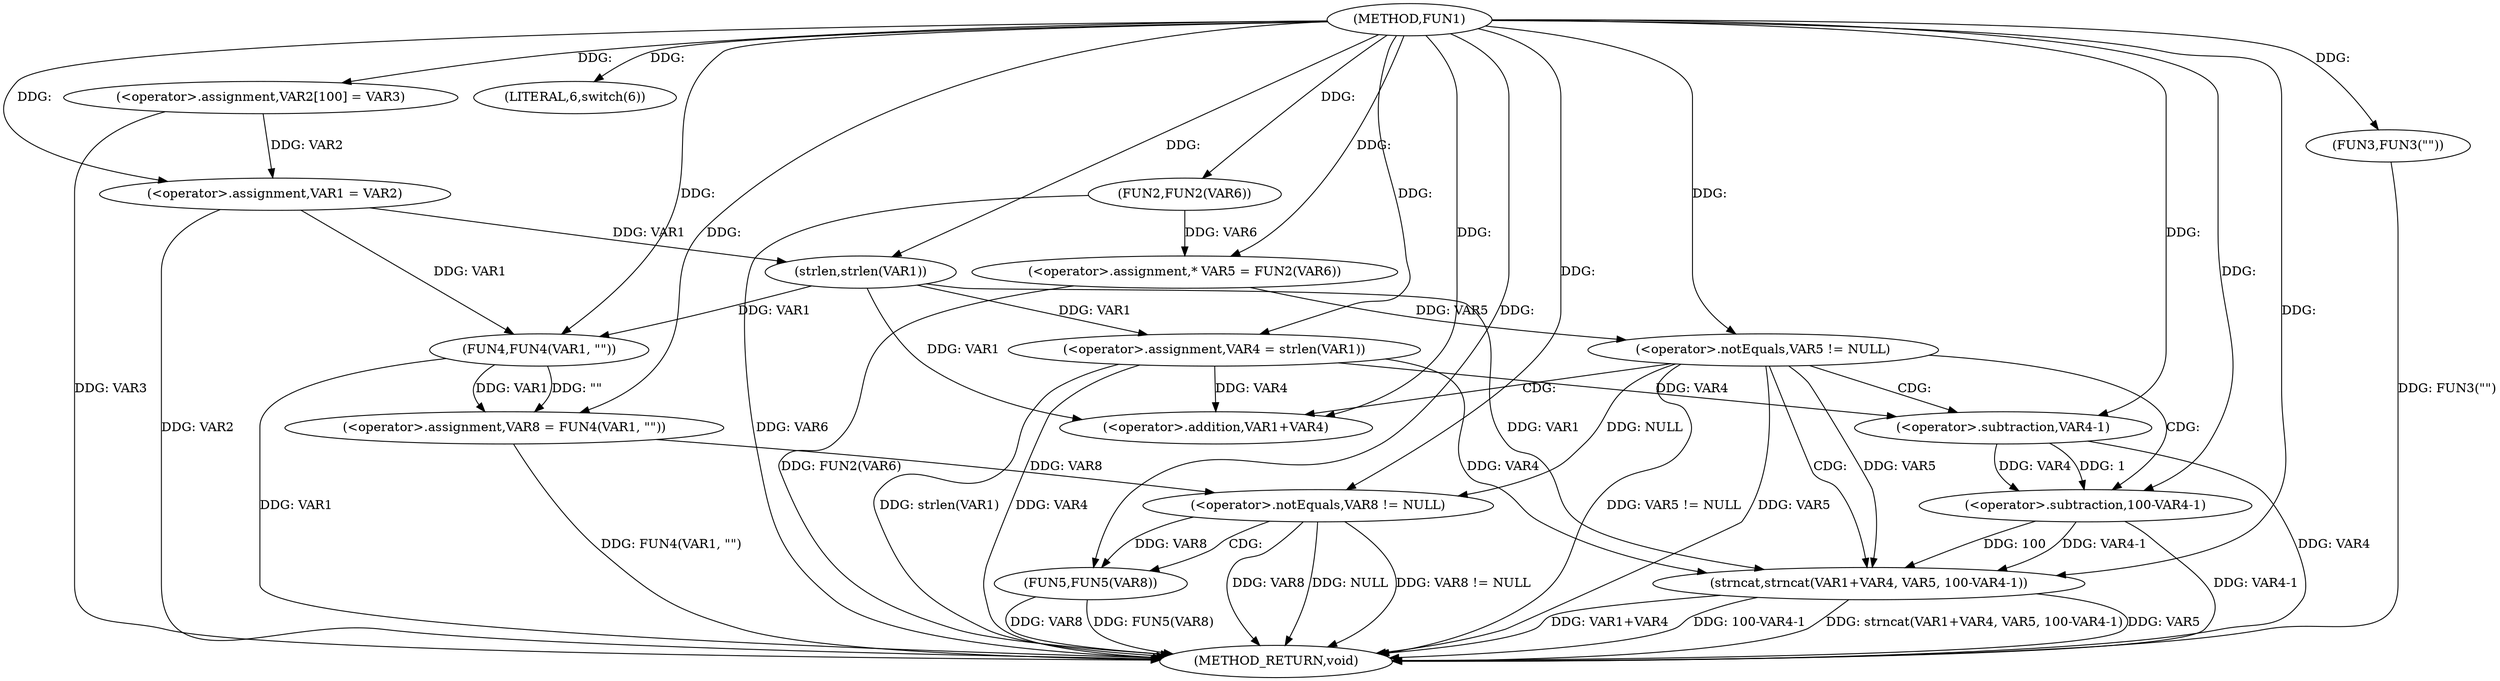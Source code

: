 digraph FUN1 {  
"1000100" [label = "(METHOD,FUN1)" ]
"1000159" [label = "(METHOD_RETURN,void)" ]
"1000104" [label = "(<operator>.assignment,VAR2[100] = VAR3)" ]
"1000107" [label = "(<operator>.assignment,VAR1 = VAR2)" ]
"1000111" [label = "(LITERAL,6,switch(6))" ]
"1000116" [label = "(<operator>.assignment,VAR4 = strlen(VAR1))" ]
"1000118" [label = "(strlen,strlen(VAR1))" ]
"1000121" [label = "(<operator>.assignment,* VAR5 = FUN2(VAR6))" ]
"1000123" [label = "(FUN2,FUN2(VAR6))" ]
"1000126" [label = "(<operator>.notEquals,VAR5 != NULL)" ]
"1000130" [label = "(strncat,strncat(VAR1+VAR4, VAR5, 100-VAR4-1))" ]
"1000131" [label = "(<operator>.addition,VAR1+VAR4)" ]
"1000135" [label = "(<operator>.subtraction,100-VAR4-1)" ]
"1000137" [label = "(<operator>.subtraction,VAR4-1)" ]
"1000142" [label = "(FUN3,FUN3(\"\"))" ]
"1000147" [label = "(<operator>.assignment,VAR8 = FUN4(VAR1, \"\"))" ]
"1000149" [label = "(FUN4,FUN4(VAR1, \"\"))" ]
"1000153" [label = "(<operator>.notEquals,VAR8 != NULL)" ]
"1000157" [label = "(FUN5,FUN5(VAR8))" ]
  "1000116" -> "1000159"  [ label = "DDG: VAR4"] 
  "1000142" -> "1000159"  [ label = "DDG: FUN3(\"\")"] 
  "1000157" -> "1000159"  [ label = "DDG: FUN5(VAR8)"] 
  "1000121" -> "1000159"  [ label = "DDG: FUN2(VAR6)"] 
  "1000147" -> "1000159"  [ label = "DDG: FUN4(VAR1, \"\")"] 
  "1000116" -> "1000159"  [ label = "DDG: strlen(VAR1)"] 
  "1000153" -> "1000159"  [ label = "DDG: VAR8"] 
  "1000130" -> "1000159"  [ label = "DDG: 100-VAR4-1"] 
  "1000149" -> "1000159"  [ label = "DDG: VAR1"] 
  "1000137" -> "1000159"  [ label = "DDG: VAR4"] 
  "1000130" -> "1000159"  [ label = "DDG: strncat(VAR1+VAR4, VAR5, 100-VAR4-1)"] 
  "1000126" -> "1000159"  [ label = "DDG: VAR5 != NULL"] 
  "1000153" -> "1000159"  [ label = "DDG: NULL"] 
  "1000157" -> "1000159"  [ label = "DDG: VAR8"] 
  "1000130" -> "1000159"  [ label = "DDG: VAR5"] 
  "1000126" -> "1000159"  [ label = "DDG: VAR5"] 
  "1000153" -> "1000159"  [ label = "DDG: VAR8 != NULL"] 
  "1000135" -> "1000159"  [ label = "DDG: VAR4-1"] 
  "1000104" -> "1000159"  [ label = "DDG: VAR3"] 
  "1000107" -> "1000159"  [ label = "DDG: VAR2"] 
  "1000130" -> "1000159"  [ label = "DDG: VAR1+VAR4"] 
  "1000123" -> "1000159"  [ label = "DDG: VAR6"] 
  "1000100" -> "1000104"  [ label = "DDG: "] 
  "1000104" -> "1000107"  [ label = "DDG: VAR2"] 
  "1000100" -> "1000107"  [ label = "DDG: "] 
  "1000100" -> "1000111"  [ label = "DDG: "] 
  "1000118" -> "1000116"  [ label = "DDG: VAR1"] 
  "1000100" -> "1000116"  [ label = "DDG: "] 
  "1000107" -> "1000118"  [ label = "DDG: VAR1"] 
  "1000100" -> "1000118"  [ label = "DDG: "] 
  "1000123" -> "1000121"  [ label = "DDG: VAR6"] 
  "1000100" -> "1000121"  [ label = "DDG: "] 
  "1000100" -> "1000123"  [ label = "DDG: "] 
  "1000121" -> "1000126"  [ label = "DDG: VAR5"] 
  "1000100" -> "1000126"  [ label = "DDG: "] 
  "1000118" -> "1000130"  [ label = "DDG: VAR1"] 
  "1000100" -> "1000130"  [ label = "DDG: "] 
  "1000116" -> "1000130"  [ label = "DDG: VAR4"] 
  "1000118" -> "1000131"  [ label = "DDG: VAR1"] 
  "1000100" -> "1000131"  [ label = "DDG: "] 
  "1000116" -> "1000131"  [ label = "DDG: VAR4"] 
  "1000126" -> "1000130"  [ label = "DDG: VAR5"] 
  "1000135" -> "1000130"  [ label = "DDG: 100"] 
  "1000135" -> "1000130"  [ label = "DDG: VAR4-1"] 
  "1000100" -> "1000135"  [ label = "DDG: "] 
  "1000137" -> "1000135"  [ label = "DDG: VAR4"] 
  "1000137" -> "1000135"  [ label = "DDG: 1"] 
  "1000100" -> "1000137"  [ label = "DDG: "] 
  "1000116" -> "1000137"  [ label = "DDG: VAR4"] 
  "1000100" -> "1000142"  [ label = "DDG: "] 
  "1000149" -> "1000147"  [ label = "DDG: VAR1"] 
  "1000149" -> "1000147"  [ label = "DDG: \"\""] 
  "1000100" -> "1000147"  [ label = "DDG: "] 
  "1000107" -> "1000149"  [ label = "DDG: VAR1"] 
  "1000118" -> "1000149"  [ label = "DDG: VAR1"] 
  "1000100" -> "1000149"  [ label = "DDG: "] 
  "1000147" -> "1000153"  [ label = "DDG: VAR8"] 
  "1000100" -> "1000153"  [ label = "DDG: "] 
  "1000126" -> "1000153"  [ label = "DDG: NULL"] 
  "1000153" -> "1000157"  [ label = "DDG: VAR8"] 
  "1000100" -> "1000157"  [ label = "DDG: "] 
  "1000126" -> "1000131"  [ label = "CDG: "] 
  "1000126" -> "1000137"  [ label = "CDG: "] 
  "1000126" -> "1000130"  [ label = "CDG: "] 
  "1000126" -> "1000135"  [ label = "CDG: "] 
  "1000153" -> "1000157"  [ label = "CDG: "] 
}

